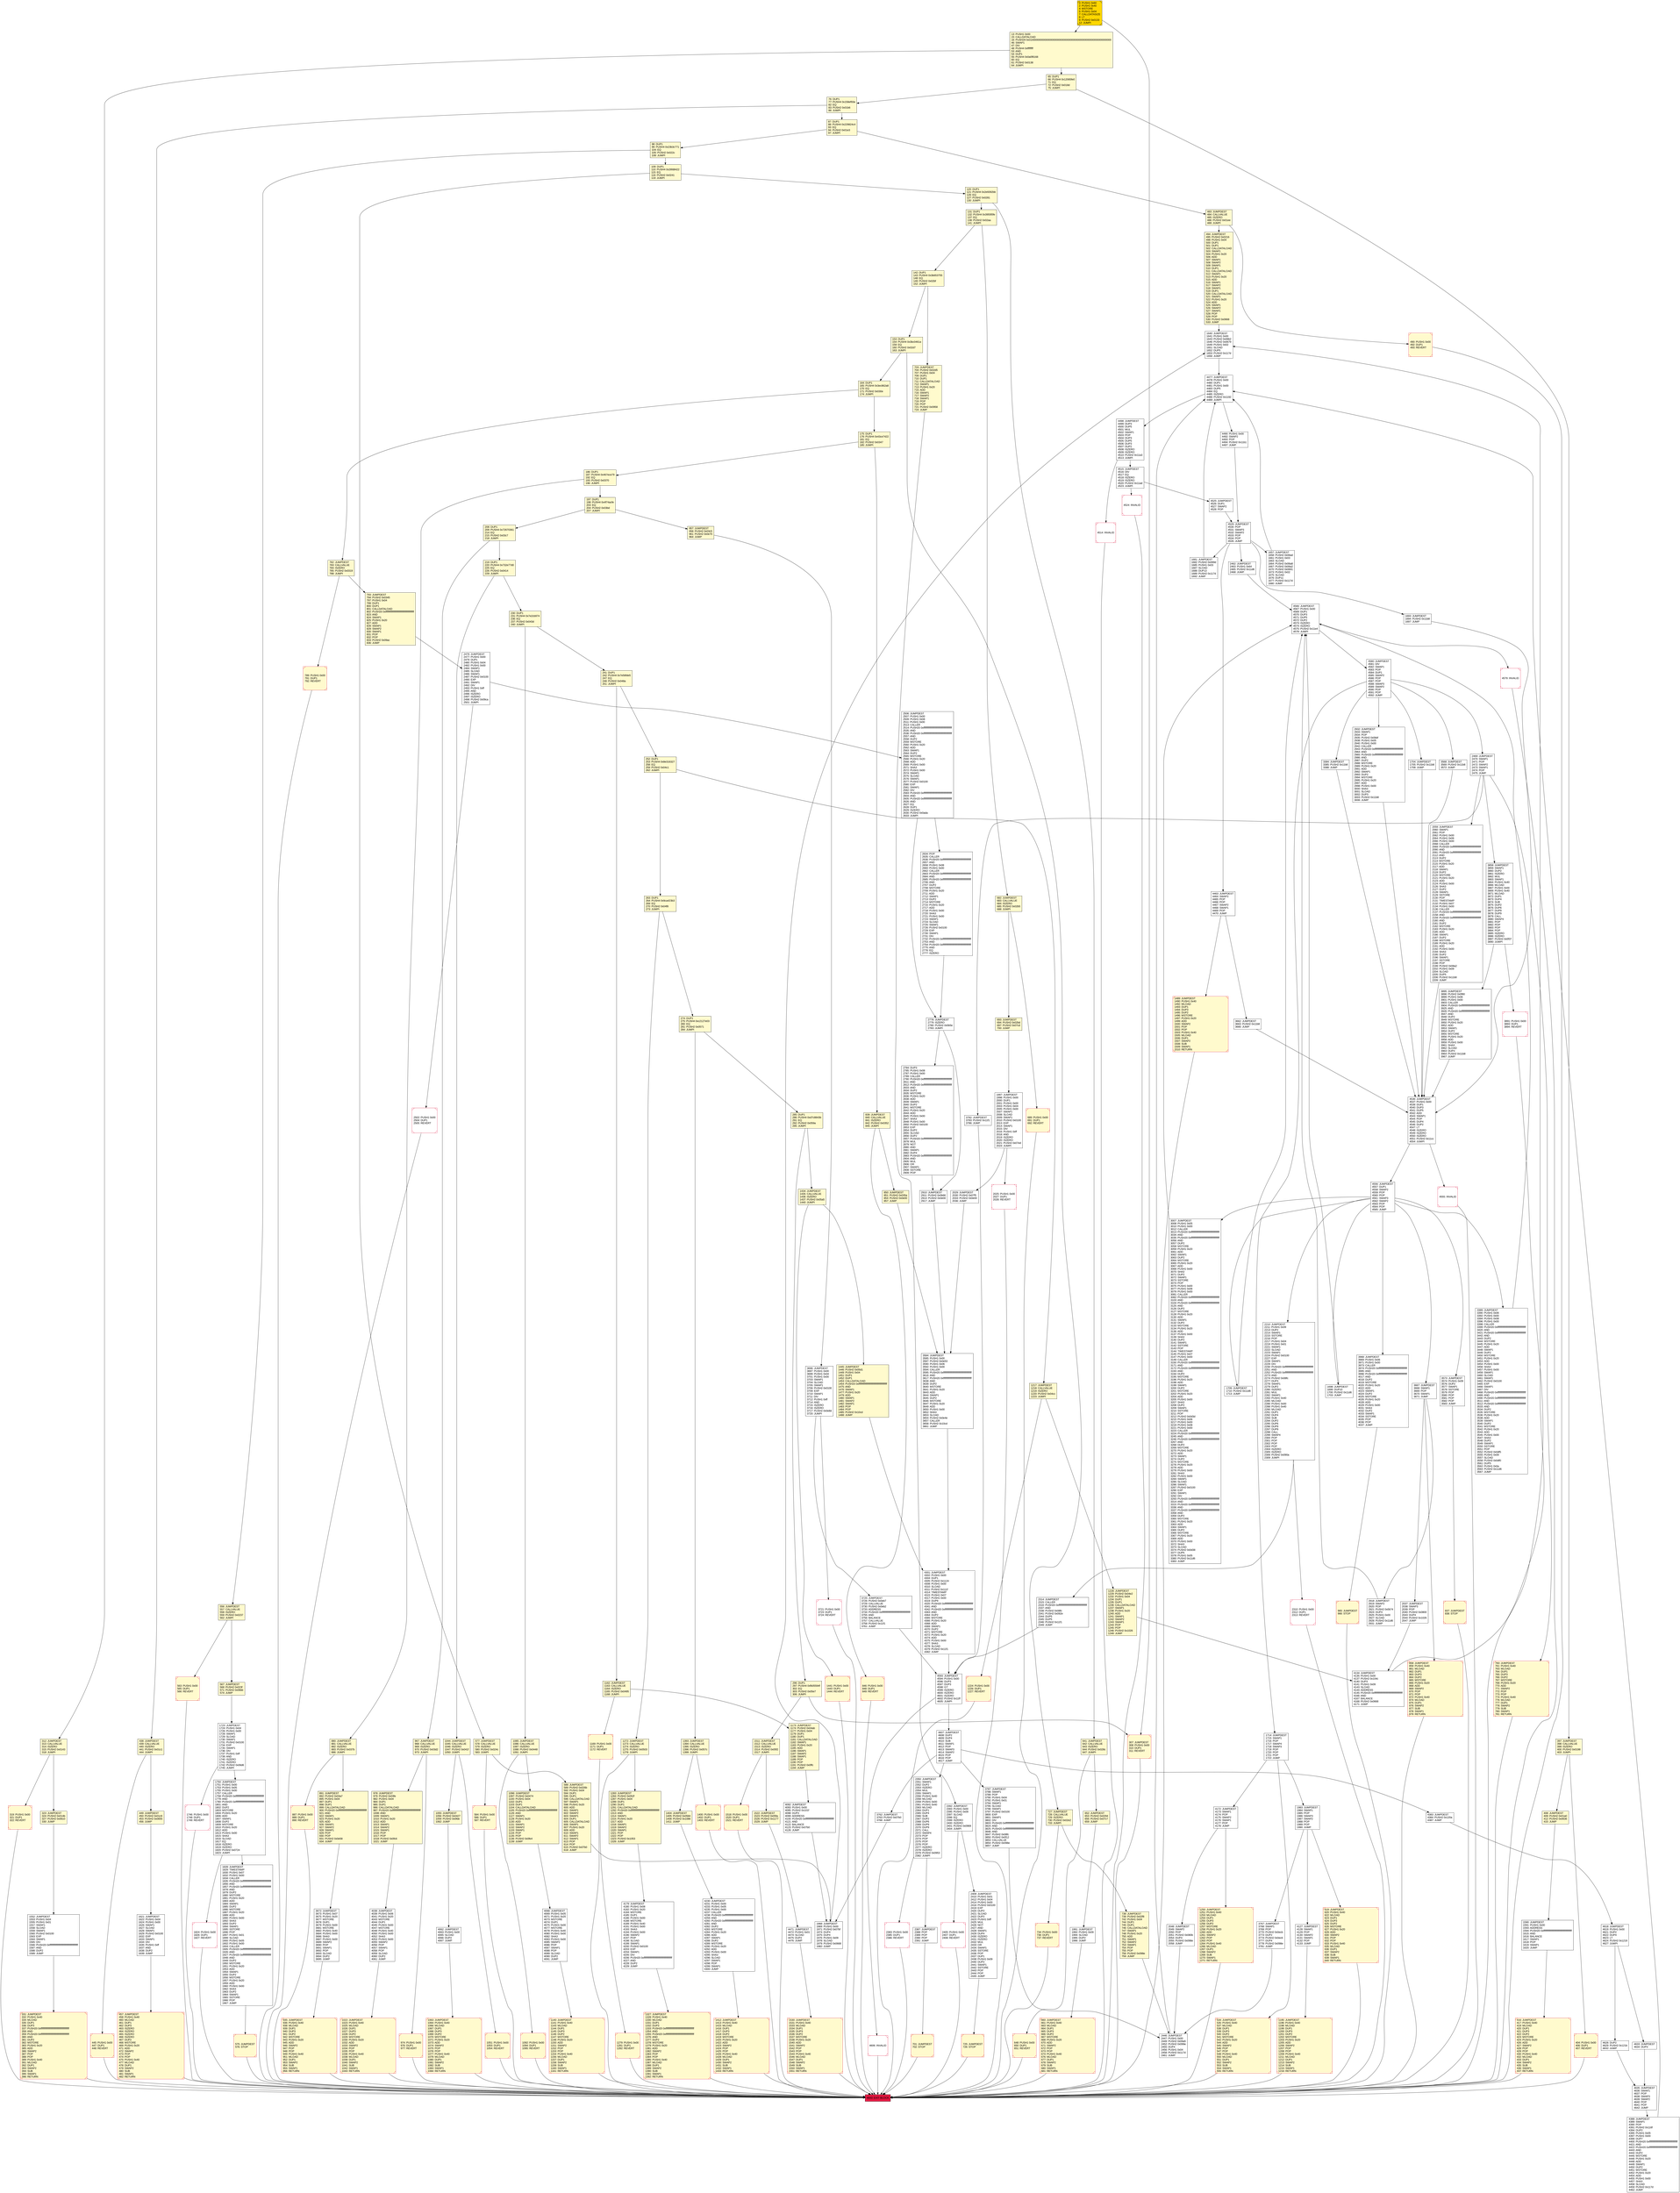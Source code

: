 digraph G {
bgcolor=transparent rankdir=UD;
node [shape=box style=filled color=black fillcolor=white fontname=arial fontcolor=black];
1441 [label="1441: PUSH1 0x00\l1443: DUP1\l1444: REVERT\l" fillcolor=lemonchiffon shape=Msquare color=crimson ];
3667 [label="3667: JUMPDEST\l3668: SWAP1\l3669: POP\l3670: SWAP1\l3671: JUMP\l" ];
1997 [label="1997: JUMPDEST\l1998: PUSH1 0x00\l2000: DUP1\l2001: PUSH1 0x00\l2003: PUSH1 0x04\l2005: PUSH1 0x00\l2007: SWAP1\l2008: SLOAD\l2009: SWAP1\l2010: PUSH2 0x0100\l2013: EXP\l2014: SWAP1\l2015: DIV\l2016: PUSH1 0xff\l2018: AND\l2019: ISZERO\l2020: ISZERO\l2021: PUSH2 0x07ed\l2024: JUMPI\l" ];
567 [label="567: JUMPDEST\l568: PUSH2 0x023f\l571: PUSH2 0x06bb\l574: JUMP\l" fillcolor=lemonchiffon ];
2476 [label="2476: JUMPDEST\l2477: PUSH1 0x00\l2479: DUP1\l2480: PUSH1 0x04\l2482: PUSH1 0x00\l2484: SWAP1\l2485: SLOAD\l2486: SWAP1\l2487: PUSH2 0x0100\l2490: EXP\l2491: SWAP1\l2492: DIV\l2493: PUSH1 0xff\l2495: AND\l2496: ISZERO\l2497: ISZERO\l2498: PUSH2 0x09ca\l2501: JUMPI\l" ];
4383 [label="4383: JUMPDEST\l4384: PUSH2 0x120a\l4387: JUMP\l" ];
2469 [label="2469: JUMPDEST\l2470: SWAP1\l2471: POP\l2472: SWAP2\l2473: SWAP1\l2474: POP\l2475: JUMP\l" ];
2029 [label="2029: JUMPDEST\l2030: PUSH2 0x07f5\l2033: PUSH2 0x0e00\l2036: JUMP\l" ];
416 [label="416: JUMPDEST\l417: PUSH1 0x40\l419: MLOAD\l420: DUP1\l421: DUP3\l422: DUP2\l423: MSTORE\l424: PUSH1 0x20\l426: ADD\l427: SWAP2\l428: POP\l429: POP\l430: PUSH1 0x40\l432: MLOAD\l433: DUP1\l434: SWAP2\l435: SUB\l436: SWAP1\l437: RETURN\l" fillcolor=lemonchiffon shape=Msquare color=crimson ];
935 [label="935: JUMPDEST\l936: PUSH1 0x40\l938: MLOAD\l939: DUP1\l940: DUP3\l941: DUP2\l942: MSTORE\l943: PUSH1 0x20\l945: ADD\l946: SWAP2\l947: POP\l948: POP\l949: PUSH1 0x40\l951: MLOAD\l952: DUP1\l953: SWAP2\l954: SUB\l955: SWAP1\l956: RETURN\l" fillcolor=lemonchiffon shape=Msquare color=crimson ];
438 [label="438: JUMPDEST\l439: CALLVALUE\l440: ISZERO\l441: PUSH2 0x01c1\l444: JUMPI\l" fillcolor=lemonchiffon ];
331 [label="331: JUMPDEST\l332: PUSH1 0x40\l334: MLOAD\l335: DUP1\l336: DUP3\l337: PUSH20 0xffffffffffffffffffffffffffffffffffffffff\l358: AND\l359: PUSH20 0xffffffffffffffffffffffffffffffffffffffff\l380: AND\l381: DUP2\l382: MSTORE\l383: PUSH1 0x20\l385: ADD\l386: SWAP2\l387: POP\l388: POP\l389: PUSH1 0x40\l391: MLOAD\l392: DUP1\l393: SWAP2\l394: SUB\l395: SWAP1\l396: RETURN\l" fillcolor=lemonchiffon shape=Msquare color=crimson ];
1968 [label="1968: JUMPDEST\l1969: PUSH1 0x00\l1971: PUSH2 0x07bf\l1974: DUP4\l1975: DUP4\l1976: PUSH1 0x09\l1978: SLOAD\l1979: PUSH2 0x0668\l1982: JUMP\l" ];
1055 [label="1055: JUMPDEST\l1056: PUSH2 0x0427\l1059: PUSH2 0x0fde\l1062: JUMP\l" fillcolor=lemonchiffon ];
4525 [label="4525: JUMPDEST\l4526: DUP1\l4527: SWAP2\l4528: POP\l" ];
445 [label="445: PUSH1 0x00\l447: DUP1\l448: REVERT\l" fillcolor=lemonchiffon shape=Msquare color=crimson ];
263 [label="263: DUP1\l264: PUSH4 0x9ca423b3\l269: EQ\l270: PUSH2 0x04f8\l273: JUMPI\l" fillcolor=lemonchiffon ];
682 [label="682: JUMPDEST\l683: CALLVALUE\l684: ISZERO\l685: PUSH2 0x02b5\l688: JUMPI\l" fillcolor=lemonchiffon ];
4643 [label="4643: EXIT BLOCK\l" fillcolor=crimson ];
2910 [label="2910: JUMPDEST\l2911: PUSH2 0x0b66\l2914: PUSH2 0x0e00\l2917: JUMP\l" ];
2918 [label="2918: JUMPDEST\l2919: SWAP2\l2920: POP\l2921: PUSH2 0x0b74\l2924: DUP3\l2925: PUSH1 0x00\l2927: SLOAD\l2928: PUSH2 0x11d6\l2931: JUMP\l" ];
2462 [label="2462: JUMPDEST\l2463: PUSH1 0x64\l2465: PUSH2 0x11d6\l2468: JUMP\l" ];
1272 [label="1272: JUMPDEST\l1273: CALLVALUE\l1274: ISZERO\l1275: PUSH2 0x0503\l1278: JUMPI\l" fillcolor=lemonchiffon ];
4477 [label="4477: JUMPDEST\l4478: PUSH1 0x00\l4480: DUP1\l4481: PUSH1 0x00\l4483: DUP5\l4484: EQ\l4485: ISZERO\l4486: PUSH2 0x1192\l4489: JUMPI\l" ];
404 [label="404: PUSH1 0x00\l406: DUP1\l407: REVERT\l" fillcolor=lemonchiffon shape=Msquare color=crimson ];
1412 [label="1412: JUMPDEST\l1413: PUSH1 0x40\l1415: MLOAD\l1416: DUP1\l1417: DUP3\l1418: DUP2\l1419: MSTORE\l1420: PUSH1 0x20\l1422: ADD\l1423: SWAP2\l1424: POP\l1425: POP\l1426: PUSH1 0x40\l1428: MLOAD\l1429: DUP1\l1430: SWAP2\l1431: SUB\l1432: SWAP1\l1433: RETURN\l" fillcolor=lemonchiffon shape=Msquare color=crimson ];
4498 [label="4498: JUMPDEST\l4499: DUP3\l4500: DUP5\l4501: MUL\l4502: SWAP1\l4503: POP\l4504: DUP3\l4505: DUP5\l4506: DUP3\l4507: DUP2\l4508: ISZERO\l4509: ISZERO\l4510: PUSH2 0x11a3\l4513: JUMPI\l" ];
957 [label="957: JUMPDEST\l958: PUSH2 0x03c5\l961: PUSH2 0x0e70\l964: JUMP\l" fillcolor=lemonchiffon ];
2784 [label="2784: DUP3\l2785: PUSH1 0x08\l2787: PUSH1 0x00\l2789: CALLER\l2790: PUSH20 0xffffffffffffffffffffffffffffffffffffffff\l2811: AND\l2812: PUSH20 0xffffffffffffffffffffffffffffffffffffffff\l2833: AND\l2834: DUP2\l2835: MSTORE\l2836: PUSH1 0x20\l2838: ADD\l2839: SWAP1\l2840: DUP2\l2841: MSTORE\l2842: PUSH1 0x20\l2844: ADD\l2845: PUSH1 0x00\l2847: SHA3\l2848: PUSH1 0x00\l2850: PUSH2 0x0100\l2853: EXP\l2854: DUP2\l2855: SLOAD\l2856: DUP2\l2857: PUSH20 0xffffffffffffffffffffffffffffffffffffffff\l2878: MUL\l2879: NOT\l2880: AND\l2881: SWAP1\l2882: DUP4\l2883: PUSH20 0xffffffffffffffffffffffffffffffffffffffff\l2904: AND\l2905: MUL\l2906: OR\l2907: SWAP1\l2908: SSTORE\l2909: POP\l" ];
1704 [label="1704: JUMPDEST\l1705: PUSH2 0x11b8\l1708: JUMP\l" ];
891 [label="891: JUMPDEST\l892: PUSH2 0x03a7\l895: PUSH1 0x04\l897: DUP1\l898: DUP1\l899: CALLDATALOAD\l900: PUSH20 0xffffffffffffffffffffffffffffffffffffffff\l921: AND\l922: SWAP1\l923: PUSH1 0x20\l925: ADD\l926: SWAP1\l927: SWAP2\l928: SWAP1\l929: POP\l930: POP\l931: PUSH2 0x0e58\l934: JUMP\l" fillcolor=lemonchiffon ];
0 [label="0: PUSH1 0x60\l2: PUSH1 0x40\l4: MSTORE\l5: PUSH1 0x04\l7: CALLDATASIZE\l8: LT\l9: PUSH2 0x0133\l12: JUMPI\l" fillcolor=lemonchiffon shape=Msquare fillcolor=gold ];
76 [label="76: DUP1\l77: PUSH4 0x158ef93e\l82: EQ\l83: PUSH2 0x01b6\l86: JUMPI\l" fillcolor=lemonchiffon ];
1991 [label="1991: JUMPDEST\l1992: PUSH1 0x09\l1994: SLOAD\l1995: DUP2\l1996: JUMP\l" ];
2025 [label="2025: PUSH1 0x00\l2027: DUP1\l2028: REVERT\l" shape=Msquare color=crimson ];
1530 [label="1530: JUMPDEST\l1531: PUSH1 0x40\l1533: MLOAD\l1534: DUP1\l1535: DUP3\l1536: DUP2\l1537: MSTORE\l1538: PUSH1 0x20\l1540: ADD\l1541: SWAP2\l1542: POP\l1543: POP\l1544: PUSH1 0x40\l1546: MLOAD\l1547: DUP1\l1548: SWAP2\l1549: SUB\l1550: SWAP1\l1551: RETURN\l" fillcolor=lemonchiffon shape=Msquare color=crimson ];
490 [label="490: PUSH1 0x00\l492: DUP1\l493: REVERT\l" fillcolor=lemonchiffon shape=Msquare color=crimson ];
1022 [label="1022: JUMPDEST\l1023: PUSH1 0x40\l1025: MLOAD\l1026: DUP1\l1027: DUP3\l1028: DUP2\l1029: MSTORE\l1030: PUSH1 0x20\l1032: ADD\l1033: SWAP2\l1034: POP\l1035: POP\l1036: PUSH1 0x40\l1038: MLOAD\l1039: DUP1\l1040: SWAP2\l1041: SUB\l1042: SWAP1\l1043: RETURN\l" fillcolor=lemonchiffon shape=Msquare color=crimson ];
556 [label="556: JUMPDEST\l557: CALLVALUE\l558: ISZERO\l559: PUSH2 0x0237\l562: JUMPI\l" fillcolor=lemonchiffon ];
839 [label="839: JUMPDEST\l840: CALLVALUE\l841: ISZERO\l842: PUSH2 0x0352\l845: JUMPI\l" fillcolor=lemonchiffon ];
1044 [label="1044: JUMPDEST\l1045: CALLVALUE\l1046: ISZERO\l1047: PUSH2 0x041f\l1050: JUMPI\l" fillcolor=lemonchiffon ];
1518 [label="1518: PUSH1 0x00\l1520: DUP1\l1521: REVERT\l" fillcolor=lemonchiffon shape=Msquare color=crimson ];
4301 [label="4301: JUMPDEST\l4302: PUSH1 0x00\l4304: DUP1\l4305: PUSH2 0x1124\l4308: PUSH1 0x00\l4310: SLOAD\l4311: PUSH2 0x111f\l4314: TIMESTAMP\l4315: PUSH1 0x07\l4317: PUSH1 0x00\l4319: DUP9\l4320: PUSH20 0xffffffffffffffffffffffffffffffffffffffff\l4341: AND\l4342: PUSH20 0xffffffffffffffffffffffffffffffffffffffff\l4363: AND\l4364: DUP2\l4365: MSTORE\l4366: PUSH1 0x20\l4368: ADD\l4369: SWAP1\l4370: DUP2\l4371: MSTORE\l4372: PUSH1 0x20\l4374: ADD\l4375: PUSH1 0x00\l4377: SHA3\l4378: SLOAD\l4379: PUSH2 0x11f1\l4382: JUMP\l" ];
965 [label="965: JUMPDEST\l966: STOP\l" fillcolor=lemonchiffon shape=Msquare color=crimson ];
3584 [label="3584: JUMPDEST\l3585: PUSH1 0x00\l3587: PUSH2 0x0e53\l3590: PUSH1 0x06\l3592: PUSH1 0x00\l3594: CALLER\l3595: PUSH20 0xffffffffffffffffffffffffffffffffffffffff\l3616: AND\l3617: PUSH20 0xffffffffffffffffffffffffffffffffffffffff\l3638: AND\l3639: DUP2\l3640: MSTORE\l3641: PUSH1 0x20\l3643: ADD\l3644: SWAP1\l3645: DUP2\l3646: MSTORE\l3647: PUSH1 0x20\l3649: ADD\l3650: PUSH1 0x00\l3652: SHA3\l3653: SLOAD\l3654: PUSH2 0x0e4e\l3657: CALLER\l3658: PUSH2 0x10cd\l3661: JUMP\l" ];
2210 [label="2210: JUMPDEST\l2211: PUSH1 0x09\l2213: DUP2\l2214: SWAP1\l2215: SSTORE\l2216: POP\l2217: PUSH1 0x04\l2219: PUSH1 0x01\l2221: SWAP1\l2222: SLOAD\l2223: SWAP1\l2224: PUSH2 0x0100\l2227: EXP\l2228: SWAP1\l2229: DIV\l2230: PUSH20 0xffffffffffffffffffffffffffffffffffffffff\l2251: AND\l2252: PUSH20 0xffffffffffffffffffffffffffffffffffffffff\l2273: AND\l2274: PUSH2 0x08fc\l2277: DUP3\l2278: SWAP1\l2279: DUP2\l2280: ISZERO\l2281: MUL\l2282: SWAP1\l2283: PUSH1 0x40\l2285: MLOAD\l2286: PUSH1 0x00\l2288: PUSH1 0x40\l2290: MLOAD\l2291: DUP1\l2292: DUP4\l2293: SUB\l2294: DUP2\l2295: DUP6\l2296: DUP9\l2297: DUP9\l2298: CALL\l2299: SWAP4\l2300: POP\l2301: POP\l2302: POP\l2303: POP\l2304: ISZERO\l2305: ISZERO\l2306: PUSH2 0x090a\l2309: JUMPI\l" ];
2392 [label="2392: JUMPDEST\l2393: PUSH1 0x00\l2395: PUSH1 0x09\l2397: SLOAD\l2398: EQ\l2399: ISZERO\l2400: ISZERO\l2401: PUSH2 0x0969\l2404: JUMPI\l" ];
13 [label="13: PUSH1 0x00\l15: CALLDATALOAD\l16: PUSH29 0x0100000000000000000000000000000000000000000000000000000000\l46: SWAP1\l47: DIV\l48: PUSH4 0xffffffff\l53: AND\l54: DUP1\l55: PUSH4 0x0a0f8168\l60: EQ\l61: PUSH2 0x0138\l64: JUMPI\l" fillcolor=lemonchiffon ];
967 [label="967: JUMPDEST\l968: CALLVALUE\l969: ISZERO\l970: PUSH2 0x03d2\l973: JUMPI\l" fillcolor=lemonchiffon ];
3725 [label="3725: JUMPDEST\l3726: PUSH2 0x0eb7\l3729: CALLVALUE\l3730: PUSH2 0x0eb2\l3733: ADDRESS\l3734: PUSH20 0xffffffffffffffffffffffffffffffffffffffff\l3755: AND\l3756: BALANCE\l3757: CALLVALUE\l3758: PUSH2 0x11f1\l3761: JUMP\l" ];
2506 [label="2506: JUMPDEST\l2507: PUSH1 0x00\l2509: PUSH1 0x08\l2511: PUSH1 0x00\l2513: CALLER\l2514: PUSH20 0xffffffffffffffffffffffffffffffffffffffff\l2535: AND\l2536: PUSH20 0xffffffffffffffffffffffffffffffffffffffff\l2557: AND\l2558: DUP2\l2559: MSTORE\l2560: PUSH1 0x20\l2562: ADD\l2563: SWAP1\l2564: DUP2\l2565: MSTORE\l2566: PUSH1 0x20\l2568: ADD\l2569: PUSH1 0x00\l2571: SHA3\l2572: PUSH1 0x00\l2574: SWAP1\l2575: SLOAD\l2576: SWAP1\l2577: PUSH2 0x0100\l2580: EXP\l2581: SWAP1\l2582: DIV\l2583: PUSH20 0xffffffffffffffffffffffffffffffffffffffff\l2604: AND\l2605: PUSH20 0xffffffffffffffffffffffffffffffffffffffff\l2626: AND\l2627: EQ\l2628: DUP1\l2629: ISZERO\l2630: PUSH2 0x0ada\l2633: JUMPI\l" ];
1489 [label="1489: JUMPDEST\l1490: PUSH1 0x40\l1492: MLOAD\l1493: DUP1\l1494: DUP3\l1495: DUP2\l1496: MSTORE\l1497: PUSH1 0x20\l1499: ADD\l1500: SWAP2\l1501: POP\l1502: POP\l1503: PUSH1 0x40\l1505: MLOAD\l1506: DUP1\l1507: SWAP2\l1508: SUB\l1509: SWAP1\l1510: RETURN\l" fillcolor=lemonchiffon shape=Msquare color=crimson ];
285 [label="285: DUP1\l286: PUSH4 0xd7c8843b\l291: EQ\l292: PUSH2 0x059a\l295: JUMPI\l" fillcolor=lemonchiffon ];
2502 [label="2502: PUSH1 0x00\l2504: DUP1\l2505: REVERT\l" shape=Msquare color=crimson ];
3389 [label="3389: JUMPDEST\l3390: PUSH1 0x06\l3392: PUSH1 0x00\l3394: PUSH1 0x08\l3396: PUSH1 0x00\l3398: CALLER\l3399: PUSH20 0xffffffffffffffffffffffffffffffffffffffff\l3420: AND\l3421: PUSH20 0xffffffffffffffffffffffffffffffffffffffff\l3442: AND\l3443: DUP2\l3444: MSTORE\l3445: PUSH1 0x20\l3447: ADD\l3448: SWAP1\l3449: DUP2\l3450: MSTORE\l3451: PUSH1 0x20\l3453: ADD\l3454: PUSH1 0x00\l3456: SHA3\l3457: PUSH1 0x00\l3459: SWAP1\l3460: SLOAD\l3461: SWAP1\l3462: PUSH2 0x0100\l3465: EXP\l3466: SWAP1\l3467: DIV\l3468: PUSH20 0xffffffffffffffffffffffffffffffffffffffff\l3489: AND\l3490: PUSH20 0xffffffffffffffffffffffffffffffffffffffff\l3511: AND\l3512: PUSH20 0xffffffffffffffffffffffffffffffffffffffff\l3533: AND\l3534: DUP2\l3535: MSTORE\l3536: PUSH1 0x20\l3538: ADD\l3539: SWAP1\l3540: DUP2\l3541: MSTORE\l3542: PUSH1 0x20\l3544: ADD\l3545: PUSH1 0x00\l3547: SHA3\l3548: DUP2\l3549: SWAP1\l3550: SSTORE\l3551: POP\l3552: PUSH2 0x0df5\l3555: PUSH1 0x09\l3557: SLOAD\l3558: PUSH2 0x0df0\l3561: DUP5\l3562: PUSH1 0x0a\l3564: PUSH2 0x11d6\l3567: JUMP\l" ];
274 [label="274: DUP1\l275: PUSH4 0xc2127e03\l280: EQ\l281: PUSH2 0x0571\l284: JUMPI\l" fillcolor=lemonchiffon ];
974 [label="974: PUSH1 0x00\l976: DUP1\l977: REVERT\l" fillcolor=lemonchiffon shape=Msquare color=crimson ];
4062 [label="4062: JUMPDEST\l4063: PUSH1 0x00\l4065: SLOAD\l4066: DUP2\l4067: JUMP\l" ];
3007 [label="3007: JUMPDEST\l3008: PUSH1 0x05\l3010: PUSH1 0x00\l3012: CALLER\l3013: PUSH20 0xffffffffffffffffffffffffffffffffffffffff\l3034: AND\l3035: PUSH20 0xffffffffffffffffffffffffffffffffffffffff\l3056: AND\l3057: DUP2\l3058: MSTORE\l3059: PUSH1 0x20\l3061: ADD\l3062: SWAP1\l3063: DUP2\l3064: MSTORE\l3065: PUSH1 0x20\l3067: ADD\l3068: PUSH1 0x00\l3070: SHA3\l3071: DUP2\l3072: SWAP1\l3073: SSTORE\l3074: POP\l3075: PUSH1 0x00\l3077: PUSH1 0x06\l3079: PUSH1 0x00\l3081: CALLER\l3082: PUSH20 0xffffffffffffffffffffffffffffffffffffffff\l3103: AND\l3104: PUSH20 0xffffffffffffffffffffffffffffffffffffffff\l3125: AND\l3126: DUP2\l3127: MSTORE\l3128: PUSH1 0x20\l3130: ADD\l3131: SWAP1\l3132: DUP2\l3133: MSTORE\l3134: PUSH1 0x20\l3136: ADD\l3137: PUSH1 0x00\l3139: SHA3\l3140: DUP2\l3141: SWAP1\l3142: SSTORE\l3143: POP\l3144: TIMESTAMP\l3145: PUSH1 0x07\l3147: PUSH1 0x00\l3149: CALLER\l3150: PUSH20 0xffffffffffffffffffffffffffffffffffffffff\l3171: AND\l3172: PUSH20 0xffffffffffffffffffffffffffffffffffffffff\l3193: AND\l3194: DUP2\l3195: MSTORE\l3196: PUSH1 0x20\l3198: ADD\l3199: SWAP1\l3200: DUP2\l3201: MSTORE\l3202: PUSH1 0x20\l3204: ADD\l3205: PUSH1 0x00\l3207: SHA3\l3208: DUP2\l3209: SWAP1\l3210: SSTORE\l3211: POP\l3212: PUSH2 0x0d3d\l3215: PUSH1 0x06\l3217: PUSH1 0x00\l3219: PUSH1 0x08\l3221: PUSH1 0x00\l3223: CALLER\l3224: PUSH20 0xffffffffffffffffffffffffffffffffffffffff\l3245: AND\l3246: PUSH20 0xffffffffffffffffffffffffffffffffffffffff\l3267: AND\l3268: DUP2\l3269: MSTORE\l3270: PUSH1 0x20\l3272: ADD\l3273: SWAP1\l3274: DUP2\l3275: MSTORE\l3276: PUSH1 0x20\l3278: ADD\l3279: PUSH1 0x00\l3281: SHA3\l3282: PUSH1 0x00\l3284: SWAP1\l3285: SLOAD\l3286: SWAP1\l3287: PUSH2 0x0100\l3290: EXP\l3291: SWAP1\l3292: DIV\l3293: PUSH20 0xffffffffffffffffffffffffffffffffffffffff\l3314: AND\l3315: PUSH20 0xffffffffffffffffffffffffffffffffffffffff\l3336: AND\l3337: PUSH20 0xffffffffffffffffffffffffffffffffffffffff\l3358: AND\l3359: DUP2\l3360: MSTORE\l3361: PUSH1 0x20\l3363: ADD\l3364: SWAP1\l3365: DUP2\l3366: MSTORE\l3367: PUSH1 0x20\l3369: ADD\l3370: PUSH1 0x00\l3372: SHA3\l3373: SLOAD\l3374: PUSH2 0x0d38\l3377: DUP5\l3378: PUSH1 0x05\l3380: PUSH2 0x11d6\l3383: JUMP\l" ];
3895 [label="3895: JUMPDEST\l3896: PUSH2 0x0f80\l3899: PUSH1 0x06\l3901: PUSH1 0x00\l3903: CALLER\l3904: PUSH20 0xffffffffffffffffffffffffffffffffffffffff\l3925: AND\l3926: PUSH20 0xffffffffffffffffffffffffffffffffffffffff\l3947: AND\l3948: DUP2\l3949: MSTORE\l3950: PUSH1 0x20\l3952: ADD\l3953: SWAP1\l3954: DUP2\l3955: MSTORE\l3956: PUSH1 0x20\l3958: ADD\l3959: PUSH1 0x00\l3961: SHA3\l3962: SLOAD\l3963: DUP3\l3964: PUSH2 0x11b8\l3967: JUMP\l" ];
197 [label="197: DUP1\l198: PUSH4 0x4f74acfe\l203: EQ\l204: PUSH2 0x03bd\l207: JUMPI\l" fillcolor=lemonchiffon ];
241 [label="241: DUP1\l242: PUSH4 0x7e56fde5\l247: EQ\l248: PUSH2 0x048a\l251: JUMPI\l" fillcolor=lemonchiffon ];
1693 [label="1693: JUMPDEST\l1694: PUSH2 0x11b8\l1697: JUMP\l" ];
1217 [label="1217: JUMPDEST\l1218: CALLVALUE\l1219: ISZERO\l1220: PUSH2 0x04cc\l1223: JUMPI\l" fillcolor=lemonchiffon ];
1327 [label="1327: JUMPDEST\l1328: PUSH1 0x40\l1330: MLOAD\l1331: DUP1\l1332: DUP3\l1333: PUSH20 0xffffffffffffffffffffffffffffffffffffffff\l1354: AND\l1355: PUSH20 0xffffffffffffffffffffffffffffffffffffffff\l1376: AND\l1377: DUP2\l1378: MSTORE\l1379: PUSH1 0x20\l1381: ADD\l1382: SWAP2\l1383: POP\l1384: POP\l1385: PUSH1 0x40\l1387: MLOAD\l1388: DUP1\l1389: SWAP2\l1390: SUB\l1391: SWAP1\l1392: RETURN\l" fillcolor=lemonchiffon shape=Msquare color=crimson ];
1824 [label="1824: PUSH1 0x00\l1826: DUP1\l1827: REVERT\l" shape=Msquare color=crimson ];
4633 [label="4633: JUMPDEST\l4634: DUP3\l" ];
4490 [label="4490: PUSH1 0x00\l4492: SWAP2\l4493: POP\l4494: PUSH2 0x11b1\l4497: JUMP\l" ];
1621 [label="1621: JUMPDEST\l1622: PUSH1 0x04\l1624: PUSH1 0x00\l1626: SWAP1\l1627: SLOAD\l1628: SWAP1\l1629: PUSH2 0x0100\l1632: EXP\l1633: SWAP1\l1634: DIV\l1635: PUSH1 0xff\l1637: AND\l1638: DUP2\l1639: JUMP\l" ];
1393 [label="1393: JUMPDEST\l1394: CALLVALUE\l1395: ISZERO\l1396: PUSH2 0x057c\l1399: JUMPI\l" fillcolor=lemonchiffon ];
3891 [label="3891: PUSH1 0x00\l3893: DUP1\l3894: REVERT\l" shape=Msquare color=crimson ];
3672 [label="3672: JUMPDEST\l3673: PUSH1 0x07\l3675: PUSH1 0x20\l3677: MSTORE\l3678: DUP1\l3679: PUSH1 0x00\l3681: MSTORE\l3682: PUSH1 0x40\l3684: PUSH1 0x00\l3686: SHA3\l3687: PUSH1 0x00\l3689: SWAP2\l3690: POP\l3691: SWAP1\l3692: POP\l3693: SLOAD\l3694: DUP2\l3695: JUMP\l" ];
1283 [label="1283: JUMPDEST\l1284: PUSH2 0x052f\l1287: PUSH1 0x04\l1289: DUP1\l1290: DUP1\l1291: CALLDATALOAD\l1292: PUSH20 0xffffffffffffffffffffffffffffffffffffffff\l1313: AND\l1314: SWAP1\l1315: PUSH1 0x20\l1317: ADD\l1318: SWAP1\l1319: SWAP2\l1320: SWAP1\l1321: POP\l1322: POP\l1323: PUSH2 0x1053\l1326: JUMP\l" fillcolor=lemonchiffon ];
4529 [label="4529: JUMPDEST\l4530: POP\l4531: SWAP3\l4532: SWAP2\l4533: POP\l4534: POP\l4535: JUMP\l" ];
793 [label="793: JUMPDEST\l794: PUSH2 0x0345\l797: PUSH1 0x04\l799: DUP1\l800: DUP1\l801: CALLDATALOAD\l802: PUSH20 0xffffffffffffffffffffffffffffffffffffffff\l823: AND\l824: SWAP1\l825: PUSH1 0x20\l827: ADD\l828: SWAP1\l829: SWAP2\l830: SWAP1\l831: POP\l832: POP\l833: PUSH2 0x09ac\l836: JUMP\l" fillcolor=lemonchiffon ];
1228 [label="1228: JUMPDEST\l1229: PUSH2 0x04e2\l1232: PUSH1 0x04\l1234: DUP1\l1235: DUP1\l1236: CALLDATALOAD\l1237: SWAP1\l1238: PUSH1 0x20\l1240: ADD\l1241: SWAP1\l1242: SWAP2\l1243: SWAP1\l1244: POP\l1245: POP\l1246: PUSH2 0x1026\l1249: JUMP\l" fillcolor=lemonchiffon ];
142 [label="142: DUP1\l143: PUSH4 0x3b653755\l148: EQ\l149: PUSH2 0x02bf\l152: JUMPI\l" fillcolor=lemonchiffon ];
319 [label="319: PUSH1 0x00\l321: DUP1\l322: REVERT\l" fillcolor=lemonchiffon shape=Msquare color=crimson ];
4556 [label="4556: JUMPDEST\l4557: DUP1\l4558: SWAP2\l4559: POP\l4560: POP\l4561: SWAP3\l4562: SWAP2\l4563: POP\l4564: POP\l4565: JUMP\l" ];
1404 [label="1404: JUMPDEST\l1405: PUSH2 0x0584\l1408: PUSH2 0x1086\l1411: JUMP\l" fillcolor=lemonchiffon ];
3662 [label="3662: JUMPDEST\l3663: PUSH2 0x11b8\l3666: JUMP\l" ];
2310 [label="2310: PUSH1 0x00\l2312: DUP1\l2313: REVERT\l" shape=Msquare color=crimson ];
120 [label="120: DUP1\l121: PUSH4 0x2e9392bb\l126: EQ\l127: PUSH2 0x0281\l130: JUMPI\l" fillcolor=lemonchiffon ];
978 [label="978: JUMPDEST\l979: PUSH2 0x03fe\l982: PUSH1 0x04\l984: DUP1\l985: DUP1\l986: CALLDATALOAD\l987: PUSH20 0xffffffffffffffffffffffffffffffffffffffff\l1008: AND\l1009: SWAP1\l1010: PUSH1 0x20\l1012: ADD\l1013: SWAP1\l1014: SWAP2\l1015: SWAP1\l1016: POP\l1017: POP\l1018: PUSH2 0x0fc6\l1021: JUMP\l" fillcolor=lemonchiffon ];
3968 [label="3968: JUMPDEST\l3969: PUSH1 0x06\l3971: PUSH1 0x00\l3973: CALLER\l3974: PUSH20 0xffffffffffffffffffffffffffffffffffffffff\l3995: AND\l3996: PUSH20 0xffffffffffffffffffffffffffffffffffffffff\l4017: AND\l4018: DUP2\l4019: MSTORE\l4020: PUSH1 0x20\l4022: ADD\l4023: SWAP1\l4024: DUP2\l4025: MSTORE\l4026: PUSH1 0x20\l4028: ADD\l4029: PUSH1 0x00\l4031: SHA3\l4032: DUP2\l4033: SWAP1\l4034: SSTORE\l4035: POP\l4036: POP\l4037: JUMP\l" ];
4179 [label="4179: JUMPDEST\l4180: PUSH1 0x08\l4182: PUSH1 0x20\l4184: MSTORE\l4185: DUP1\l4186: PUSH1 0x00\l4188: MSTORE\l4189: PUSH1 0x40\l4191: PUSH1 0x00\l4193: SHA3\l4194: PUSH1 0x00\l4196: SWAP2\l4197: POP\l4198: SLOAD\l4199: SWAP1\l4200: PUSH2 0x0100\l4203: EXP\l4204: SWAP1\l4205: DIV\l4206: PUSH20 0xffffffffffffffffffffffffffffffffffffffff\l4227: AND\l4228: DUP2\l4229: JUMP\l" ];
87 [label="87: DUP1\l88: PUSH4 0x229824c4\l93: EQ\l94: PUSH2 0x01e3\l97: JUMPI\l" fillcolor=lemonchiffon ];
3858 [label="3858: JUMPDEST\l3859: SWAP1\l3860: DUP2\l3861: ISZERO\l3862: MUL\l3863: SWAP1\l3864: PUSH1 0x40\l3866: MLOAD\l3867: PUSH1 0x00\l3869: PUSH1 0x40\l3871: MLOAD\l3872: DUP1\l3873: DUP4\l3874: SUB\l3875: DUP2\l3876: DUP6\l3877: DUP9\l3878: DUP9\l3879: CALL\l3880: SWAP4\l3881: POP\l3882: POP\l3883: POP\l3884: POP\l3885: ISZERO\l3886: ISZERO\l3887: PUSH2 0x0f37\l3890: JUMPI\l" ];
4536 [label="4536: JUMPDEST\l4537: PUSH1 0x00\l4539: DUP1\l4540: DUP3\l4541: DUP5\l4542: ADD\l4543: SWAP1\l4544: POP\l4545: DUP4\l4546: DUP2\l4547: LT\l4548: ISZERO\l4549: ISZERO\l4550: ISZERO\l4551: PUSH2 0x11cc\l4554: JUMPI\l" ];
323 [label="323: JUMPDEST\l324: PUSH2 0x014b\l327: PUSH2 0x0610\l330: JUMP\l" fillcolor=lemonchiffon ];
483 [label="483: JUMPDEST\l484: CALLVALUE\l485: ISZERO\l486: PUSH2 0x01ee\l489: JUMPI\l" fillcolor=lemonchiffon ];
789 [label="789: PUSH1 0x00\l791: DUP1\l792: REVERT\l" fillcolor=lemonchiffon shape=Msquare color=crimson ];
4635 [label="4635: JUMPDEST\l4636: SWAP1\l4637: POP\l4638: SWAP3\l4639: SWAP2\l4640: POP\l4641: POP\l4642: JUMP\l" ];
312 [label="312: JUMPDEST\l313: CALLVALUE\l314: ISZERO\l315: PUSH2 0x0143\l318: JUMPI\l" fillcolor=lemonchiffon ];
2405 [label="2405: PUSH1 0x00\l2407: DUP1\l2408: REVERT\l" shape=Msquare color=crimson ];
4618 [label="4618: JUMPDEST\l4619: PUSH1 0x00\l4621: DUP2\l4622: DUP4\l4623: LT\l4624: PUSH2 0x1219\l4627: JUMPI\l" ];
837 [label="837: JUMPDEST\l838: STOP\l" fillcolor=lemonchiffon shape=Msquare color=crimson ];
4388 [label="4388: JUMPDEST\l4389: SWAP1\l4390: POP\l4391: PUSH2 0x116f\l4394: DUP2\l4395: PUSH1 0x05\l4397: PUSH1 0x00\l4399: DUP7\l4400: PUSH20 0xffffffffffffffffffffffffffffffffffffffff\l4421: AND\l4422: PUSH20 0xffffffffffffffffffffffffffffffffffffffff\l4443: AND\l4444: DUP2\l4445: MSTORE\l4446: PUSH1 0x20\l4448: ADD\l4449: SWAP1\l4450: DUP2\l4451: MSTORE\l4452: PUSH1 0x20\l4454: ADD\l4455: PUSH1 0x00\l4457: SHA3\l4458: SLOAD\l4459: PUSH2 0x117d\l4462: JUMP\l" ];
887 [label="887: PUSH1 0x00\l889: DUP1\l890: REVERT\l" fillcolor=lemonchiffon shape=Msquare color=crimson ];
1400 [label="1400: PUSH1 0x00\l1402: DUP1\l1403: REVERT\l" fillcolor=lemonchiffon shape=Msquare color=crimson ];
1828 [label="1828: JUMPDEST\l1829: TIMESTAMP\l1830: PUSH1 0x07\l1832: PUSH1 0x00\l1834: CALLER\l1835: PUSH20 0xffffffffffffffffffffffffffffffffffffffff\l1856: AND\l1857: PUSH20 0xffffffffffffffffffffffffffffffffffffffff\l1878: AND\l1879: DUP2\l1880: MSTORE\l1881: PUSH1 0x20\l1883: ADD\l1884: SWAP1\l1885: DUP2\l1886: MSTORE\l1887: PUSH1 0x20\l1889: ADD\l1890: PUSH1 0x00\l1892: SHA3\l1893: DUP2\l1894: SWAP1\l1895: SSTORE\l1896: POP\l1897: PUSH1 0x01\l1899: SLOAD\l1900: PUSH1 0x05\l1902: PUSH1 0x00\l1904: CALLER\l1905: PUSH20 0xffffffffffffffffffffffffffffffffffffffff\l1926: AND\l1927: PUSH20 0xffffffffffffffffffffffffffffffffffffffff\l1948: AND\l1949: DUP2\l1950: MSTORE\l1951: PUSH1 0x20\l1953: ADD\l1954: SWAP1\l1955: DUP2\l1956: MSTORE\l1957: PUSH1 0x20\l1959: ADD\l1960: PUSH1 0x00\l1962: SHA3\l1963: DUP2\l1964: SWAP1\l1965: SSTORE\l1966: POP\l1967: JUMP\l" ];
858 [label="858: JUMPDEST\l859: PUSH1 0x40\l861: MLOAD\l862: DUP1\l863: DUP3\l864: DUP2\l865: MSTORE\l866: PUSH1 0x20\l868: ADD\l869: SWAP2\l870: POP\l871: POP\l872: PUSH1 0x40\l874: MLOAD\l875: DUP1\l876: SWAP2\l877: SUB\l878: SWAP1\l879: RETURN\l" fillcolor=lemonchiffon shape=Msquare color=crimson ];
1640 [label="1640: JUMPDEST\l1641: PUSH1 0x00\l1643: PUSH2 0x06b2\l1646: PUSH2 0x0679\l1649: PUSH1 0x02\l1651: SLOAD\l1652: DUP5\l1653: PUSH2 0x117d\l1656: JUMP\l" ];
2383 [label="2383: PUSH1 0x00\l2385: DUP1\l2386: REVERT\l" shape=Msquare color=crimson ];
846 [label="846: PUSH1 0x00\l848: DUP1\l849: REVERT\l" fillcolor=lemonchiffon shape=Msquare color=crimson ];
3787 [label="3787: JUMPDEST\l3788: SWAP1\l3789: POP\l3790: PUSH1 0x04\l3792: PUSH1 0x01\l3794: SWAP1\l3795: SLOAD\l3796: SWAP1\l3797: PUSH2 0x0100\l3800: EXP\l3801: SWAP1\l3802: DIV\l3803: PUSH20 0xffffffffffffffffffffffffffffffffffffffff\l3824: AND\l3825: PUSH20 0xffffffffffffffffffffffffffffffffffffffff\l3846: AND\l3847: PUSH2 0x08fc\l3850: PUSH2 0x0f12\l3853: CALLVALUE\l3854: PUSH2 0x098e\l3857: JUMP\l" ];
1522 [label="1522: JUMPDEST\l1523: PUSH2 0x05fa\l1526: PUSH2 0x1177\l1529: JUMP\l" fillcolor=lemonchiffon ];
457 [label="457: JUMPDEST\l458: PUSH1 0x40\l460: MLOAD\l461: DUP1\l462: DUP3\l463: ISZERO\l464: ISZERO\l465: ISZERO\l466: ISZERO\l467: DUP2\l468: MSTORE\l469: PUSH1 0x20\l471: ADD\l472: SWAP2\l473: POP\l474: POP\l475: PUSH1 0x40\l477: MLOAD\l478: DUP1\l479: SWAP2\l480: SUB\l481: SWAP1\l482: RETURN\l" fillcolor=lemonchiffon shape=Msquare color=crimson ];
1445 [label="1445: JUMPDEST\l1446: PUSH2 0x05d1\l1449: PUSH1 0x04\l1451: DUP1\l1452: DUP1\l1453: CALLDATALOAD\l1454: PUSH20 0xffffffffffffffffffffffffffffffffffffffff\l1475: AND\l1476: SWAP1\l1477: PUSH1 0x20\l1479: ADD\l1480: SWAP1\l1481: SWAP2\l1482: SWAP1\l1483: POP\l1484: POP\l1485: PUSH2 0x10cd\l1488: JUMP\l" fillcolor=lemonchiffon ];
4230 [label="4230: JUMPDEST\l4231: PUSH1 0x00\l4233: PUSH1 0x05\l4235: PUSH1 0x00\l4237: CALLER\l4238: PUSH20 0xffffffffffffffffffffffffffffffffffffffff\l4259: AND\l4260: PUSH20 0xffffffffffffffffffffffffffffffffffffffff\l4281: AND\l4282: DUP2\l4283: MSTORE\l4284: PUSH1 0x20\l4286: ADD\l4287: SWAP1\l4288: DUP2\l4289: MSTORE\l4290: PUSH1 0x20\l4292: ADD\l4293: PUSH1 0x00\l4295: SHA3\l4296: SLOAD\l4297: SWAP1\l4298: POP\l4299: SWAP1\l4300: JUMP\l" ];
494 [label="494: JUMPDEST\l495: PUSH2 0x0216\l498: PUSH1 0x04\l500: DUP1\l501: DUP1\l502: CALLDATALOAD\l503: SWAP1\l504: PUSH1 0x20\l506: ADD\l507: SWAP1\l508: SWAP2\l509: SWAP1\l510: DUP1\l511: CALLDATALOAD\l512: SWAP1\l513: PUSH1 0x20\l515: ADD\l516: SWAP1\l517: SWAP2\l518: SWAP1\l519: DUP1\l520: CALLDATALOAD\l521: SWAP1\l522: PUSH1 0x20\l524: ADD\l525: SWAP1\l526: SWAP2\l527: SWAP1\l528: POP\l529: POP\l530: PUSH2 0x0668\l533: JUMP\l" fillcolor=lemonchiffon ];
4038 [label="4038: JUMPDEST\l4039: PUSH1 0x06\l4041: PUSH1 0x20\l4043: MSTORE\l4044: DUP1\l4045: PUSH1 0x00\l4047: MSTORE\l4048: PUSH1 0x40\l4050: PUSH1 0x00\l4052: SHA3\l4053: PUSH1 0x00\l4055: SWAP2\l4056: POP\l4057: SWAP1\l4058: POP\l4059: SLOAD\l4060: DUP2\l4061: JUMP\l" ];
1709 [label="1709: JUMPDEST\l1710: PUSH2 0x11d6\l1713: JUMP\l" ];
3573 [label="3573: JUMPDEST\l3574: PUSH1 0x09\l3576: DUP2\l3577: SWAP1\l3578: SSTORE\l3579: POP\l3580: POP\l3581: POP\l3582: POP\l3583: JUMP\l" ];
1434 [label="1434: JUMPDEST\l1435: CALLVALUE\l1436: ISZERO\l1437: PUSH2 0x05a5\l1440: JUMPI\l" fillcolor=lemonchiffon ];
164 [label="164: DUP1\l165: PUSH4 0x3ec862a8\l170: EQ\l171: PUSH2 0x030e\l174: JUMPI\l" fillcolor=lemonchiffon ];
1096 [label="1096: JUMPDEST\l1097: PUSH2 0x0474\l1100: PUSH1 0x04\l1102: DUP1\l1103: DUP1\l1104: CALLDATALOAD\l1105: PUSH20 0xffffffffffffffffffffffffffffffffffffffff\l1126: AND\l1127: SWAP1\l1128: PUSH1 0x20\l1130: ADD\l1131: SWAP1\l1132: SWAP2\l1133: SWAP1\l1134: POP\l1135: POP\l1136: PUSH2 0x0fe4\l1139: JUMP\l" fillcolor=lemonchiffon ];
1750 [label="1750: JUMPDEST\l1751: PUSH1 0x00\l1753: PUSH1 0x05\l1755: PUSH1 0x00\l1757: CALLER\l1758: PUSH20 0xffffffffffffffffffffffffffffffffffffffff\l1779: AND\l1780: PUSH20 0xffffffffffffffffffffffffffffffffffffffff\l1801: AND\l1802: DUP2\l1803: MSTORE\l1804: PUSH1 0x20\l1806: ADD\l1807: SWAP1\l1808: DUP2\l1809: MSTORE\l1810: PUSH1 0x20\l1812: ADD\l1813: PUSH1 0x00\l1815: SHA3\l1816: SLOAD\l1817: EQ\l1818: ISZERO\l1819: ISZERO\l1820: PUSH2 0x0724\l1823: JUMPI\l" ];
689 [label="689: PUSH1 0x00\l691: DUP1\l692: REVERT\l" fillcolor=lemonchiffon shape=Msquare color=crimson ];
4524 [label="4524: INVALID\l" shape=Msquare color=crimson ];
1195 [label="1195: JUMPDEST\l1196: PUSH1 0x40\l1198: MLOAD\l1199: DUP1\l1200: DUP3\l1201: DUP2\l1202: MSTORE\l1203: PUSH1 0x20\l1205: ADD\l1206: SWAP2\l1207: POP\l1208: POP\l1209: PUSH1 0x40\l1211: MLOAD\l1212: DUP1\l1213: SWAP2\l1214: SUB\l1215: SWAP1\l1216: RETURN\l" fillcolor=lemonchiffon shape=Msquare color=crimson ];
3568 [label="3568: JUMPDEST\l3569: PUSH2 0x11b8\l3572: JUMP\l" ];
4514 [label="4514: INVALID\l" shape=Msquare color=crimson ];
2446 [label="2446: JUMPDEST\l2447: PUSH1 0x00\l2449: PUSH2 0x09a5\l2452: PUSH2 0x099e\l2455: DUP4\l2456: PUSH1 0x04\l2458: PUSH2 0x117d\l2461: JUMP\l" ];
1983 [label="1983: JUMPDEST\l1984: SWAP1\l1985: POP\l1986: SWAP3\l1987: SWAP2\l1988: POP\l1989: POP\l1990: JUMP\l" ];
4471 [label="4471: JUMPDEST\l4472: PUSH1 0x01\l4474: SLOAD\l4475: DUP2\l4476: JUMP\l" ];
588 [label="588: JUMPDEST\l589: PUSH2 0x026b\l592: PUSH1 0x04\l594: DUP1\l595: DUP1\l596: CALLDATALOAD\l597: SWAP1\l598: PUSH1 0x20\l600: ADD\l601: SWAP1\l602: SWAP2\l603: SWAP1\l604: DUP1\l605: CALLDATALOAD\l606: SWAP1\l607: PUSH1 0x20\l609: ADD\l610: SWAP1\l611: SWAP2\l612: SWAP1\l613: POP\l614: POP\l615: PUSH2 0x07b0\l618: JUMP\l" fillcolor=lemonchiffon ];
4068 [label="4068: JUMPDEST\l4069: PUSH1 0x05\l4071: PUSH1 0x20\l4073: MSTORE\l4074: DUP1\l4075: PUSH1 0x00\l4077: MSTORE\l4078: PUSH1 0x40\l4080: PUSH1 0x00\l4082: SHA3\l4083: PUSH1 0x00\l4085: SWAP2\l4086: POP\l4087: SWAP1\l4088: POP\l4089: SLOAD\l4090: DUP2\l4091: JUMP\l" ];
4463 [label="4463: JUMPDEST\l4464: SWAP2\l4465: POP\l4466: POP\l4467: SWAP2\l4468: SWAP1\l4469: POP\l4470: JUMP\l" ];
660 [label="660: JUMPDEST\l661: PUSH1 0x40\l663: MLOAD\l664: DUP1\l665: DUP3\l666: DUP2\l667: MSTORE\l668: PUSH1 0x20\l670: ADD\l671: SWAP2\l672: POP\l673: POP\l674: PUSH1 0x40\l676: MLOAD\l677: DUP1\l678: SWAP2\l679: SUB\l680: SWAP1\l681: RETURN\l" fillcolor=lemonchiffon shape=Msquare color=crimson ];
4515 [label="4515: JUMPDEST\l4516: DIV\l4517: EQ\l4518: ISZERO\l4519: ISZERO\l4520: PUSH2 0x11ad\l4523: JUMPI\l" ];
3721 [label="3721: PUSH1 0x00\l3723: DUP1\l3724: REVERT\l" shape=Msquare color=crimson ];
648 [label="648: PUSH1 0x00\l650: DUP1\l651: REVERT\l" fillcolor=lemonchiffon shape=Msquare color=crimson ];
701 [label="701: JUMPDEST\l702: STOP\l" fillcolor=lemonchiffon shape=Msquare color=crimson ];
109 [label="109: DUP1\l110: PUSH4 0x26fd8422\l115: EQ\l116: PUSH2 0x0241\l119: JUMPI\l" fillcolor=lemonchiffon ];
1169 [label="1169: PUSH1 0x00\l1171: DUP1\l1172: REVERT\l" fillcolor=lemonchiffon shape=Msquare color=crimson ];
4593 [label="4593: JUMPDEST\l4594: PUSH1 0x00\l4596: DUP3\l4597: DUP3\l4598: GT\l4599: ISZERO\l4600: ISZERO\l4601: ISZERO\l4602: PUSH2 0x11ff\l4605: JUMPI\l" ];
131 [label="131: DUP1\l132: PUSH4 0x3955f0fe\l137: EQ\l138: PUSH2 0x02aa\l141: JUMPI\l" fillcolor=lemonchiffon ];
2048 [label="2048: JUMPDEST\l2049: SWAP2\l2050: POP\l2051: PUSH2 0x080b\l2054: DUP3\l2055: PUSH2 0x098e\l2058: JUMP\l" ];
307 [label="307: JUMPDEST\l308: PUSH1 0x00\l310: DUP1\l311: REVERT\l" fillcolor=lemonchiffon shape=Msquare color=crimson ];
219 [label="219: DUP1\l220: PUSH4 0x732e77d0\l225: EQ\l226: PUSH2 0x0414\l229: JUMPI\l" fillcolor=lemonchiffon ];
1681 [label="1681: JUMPDEST\l1682: PUSH2 0x069d\l1685: PUSH1 0x03\l1687: SLOAD\l1688: DUP13\l1689: PUSH2 0x117d\l1692: JUMP\l" ];
175 [label="175: DUP1\l176: PUSH4 0x43ce7422\l181: EQ\l182: PUSH2 0x0347\l185: JUMPI\l" fillcolor=lemonchiffon ];
2059 [label="2059: JUMPDEST\l2060: SWAP1\l2061: POP\l2062: PUSH1 0x00\l2064: PUSH1 0x06\l2066: PUSH1 0x00\l2068: CALLER\l2069: PUSH20 0xffffffffffffffffffffffffffffffffffffffff\l2090: AND\l2091: PUSH20 0xffffffffffffffffffffffffffffffffffffffff\l2112: AND\l2113: DUP2\l2114: MSTORE\l2115: PUSH1 0x20\l2117: ADD\l2118: SWAP1\l2119: DUP2\l2120: MSTORE\l2121: PUSH1 0x20\l2123: ADD\l2124: PUSH1 0x00\l2126: SHA3\l2127: DUP2\l2128: SWAP1\l2129: SSTORE\l2130: POP\l2131: TIMESTAMP\l2132: PUSH1 0x07\l2134: PUSH1 0x00\l2136: CALLER\l2137: PUSH20 0xffffffffffffffffffffffffffffffffffffffff\l2158: AND\l2159: PUSH20 0xffffffffffffffffffffffffffffffffffffffff\l2180: AND\l2181: DUP2\l2182: MSTORE\l2183: PUSH1 0x20\l2185: ADD\l2186: SWAP1\l2187: DUP2\l2188: MSTORE\l2189: PUSH1 0x20\l2191: ADD\l2192: PUSH1 0x00\l2194: SHA3\l2195: DUP2\l2196: SWAP1\l2197: SSTORE\l2198: POP\l2199: PUSH2 0x08a2\l2202: PUSH1 0x09\l2204: SLOAD\l2205: DUP5\l2206: PUSH2 0x11b8\l2209: JUMP\l" ];
725 [label="725: JUMPDEST\l726: STOP\l" fillcolor=lemonchiffon shape=Msquare color=crimson ];
4606 [label="4606: INVALID\l" shape=Msquare color=crimson ];
760 [label="760: JUMPDEST\l761: PUSH1 0x40\l763: MLOAD\l764: DUP1\l765: DUP3\l766: DUP2\l767: MSTORE\l768: PUSH1 0x20\l770: ADD\l771: SWAP2\l772: POP\l773: POP\l774: PUSH1 0x40\l776: MLOAD\l777: DUP1\l778: SWAP2\l779: SUB\l780: SWAP1\l781: RETURN\l" fillcolor=lemonchiffon shape=Msquare color=crimson ];
1250 [label="1250: JUMPDEST\l1251: PUSH1 0x40\l1253: MLOAD\l1254: DUP1\l1255: DUP3\l1256: DUP2\l1257: MSTORE\l1258: PUSH1 0x20\l1260: ADD\l1261: SWAP2\l1262: POP\l1263: POP\l1264: PUSH1 0x40\l1266: MLOAD\l1267: DUP1\l1268: SWAP2\l1269: SUB\l1270: SWAP1\l1271: RETURN\l" fillcolor=lemonchiffon shape=Msquare color=crimson ];
1552 [label="1552: JUMPDEST\l1553: PUSH1 0x04\l1555: PUSH1 0x01\l1557: SWAP1\l1558: SLOAD\l1559: SWAP1\l1560: PUSH2 0x0100\l1563: EXP\l1564: SWAP1\l1565: DIV\l1566: PUSH20 0xffffffffffffffffffffffffffffffffffffffff\l1587: AND\l1588: DUP2\l1589: JUMP\l" ];
850 [label="850: JUMPDEST\l851: PUSH2 0x035a\l854: PUSH2 0x0e00\l857: JUMP\l" fillcolor=lemonchiffon ];
65 [label="65: DUP1\l66: PUSH4 0x12065fe0\l71: EQ\l72: PUSH2 0x018d\l75: JUMPI\l" fillcolor=lemonchiffon ];
3762 [label="3762: JUMPDEST\l3763: PUSH2 0x07b0\l3766: JUMP\l" ];
186 [label="186: DUP1\l187: PUSH4 0x467ece79\l192: EQ\l193: PUSH2 0x0370\l196: JUMPI\l" fillcolor=lemonchiffon ];
4579 [label="4579: INVALID\l" shape=Msquare color=crimson ];
1723 [label="1723: JUMPDEST\l1724: PUSH1 0x04\l1726: PUSH1 0x00\l1728: SWAP1\l1729: SLOAD\l1730: SWAP1\l1731: PUSH2 0x0100\l1734: EXP\l1735: SWAP1\l1736: DIV\l1737: PUSH1 0xff\l1739: AND\l1740: ISZERO\l1741: ISZERO\l1742: PUSH2 0x06d6\l1745: JUMPI\l" ];
1279 [label="1279: PUSH1 0x00\l1281: DUP1\l1282: REVERT\l" fillcolor=lemonchiffon shape=Msquare color=crimson ];
98 [label="98: DUP1\l99: PUSH4 0x23b3c771\l104: EQ\l105: PUSH2 0x022c\l108: JUMPI\l" fillcolor=lemonchiffon ];
3782 [label="3782: JUMPDEST\l3783: PUSH2 0x11f1\l3786: JUMP\l" ];
397 [label="397: JUMPDEST\l398: CALLVALUE\l399: ISZERO\l400: PUSH2 0x0198\l403: JUMPI\l" fillcolor=lemonchiffon ];
1224 [label="1224: PUSH1 0x00\l1226: DUP1\l1227: REVERT\l" fillcolor=lemonchiffon shape=Msquare color=crimson ];
408 [label="408: JUMPDEST\l409: PUSH2 0x01a0\l412: PUSH2 0x0636\l415: JUMP\l" fillcolor=lemonchiffon ];
1746 [label="1746: PUSH1 0x00\l1748: DUP1\l1749: REVERT\l" shape=Msquare color=crimson ];
4555 [label="4555: INVALID\l" shape=Msquare color=crimson ];
4134 [label="4134: JUMPDEST\l4135: PUSH1 0x00\l4137: PUSH2 0x104c\l4140: DUP3\l4141: PUSH1 0x09\l4143: SLOAD\l4144: ADDRESS\l4145: PUSH20 0xffffffffffffffffffffffffffffffffffffffff\l4166: AND\l4167: BALANCE\l4168: PUSH2 0x0668\l4171: JUMP\l" ];
4566 [label="4566: JUMPDEST\l4567: PUSH1 0x00\l4569: DUP1\l4570: DUP3\l4571: DUP5\l4572: DUP2\l4573: ISZERO\l4574: ISZERO\l4575: PUSH2 0x11e4\l4578: JUMPI\l" ];
252 [label="252: DUP1\l253: PUSH4 0x8e316327\l258: EQ\l259: PUSH2 0x04c1\l262: JUMPI\l" fillcolor=lemonchiffon ];
734 [label="734: PUSH1 0x00\l736: DUP1\l737: REVERT\l" fillcolor=lemonchiffon shape=Msquare color=crimson ];
2350 [label="2350: JUMPDEST\l2351: SWAP1\l2352: DUP2\l2353: ISZERO\l2354: MUL\l2355: SWAP1\l2356: PUSH1 0x40\l2358: MLOAD\l2359: PUSH1 0x00\l2361: PUSH1 0x40\l2363: MLOAD\l2364: DUP1\l2365: DUP4\l2366: SUB\l2367: DUP2\l2368: DUP6\l2369: DUP9\l2370: DUP9\l2371: CALL\l2372: SWAP4\l2373: POP\l2374: POP\l2375: POP\l2376: POP\l2377: ISZERO\l2378: ISZERO\l2379: PUSH2 0x0953\l2382: JUMPI\l" ];
3767 [label="3767: JUMPDEST\l3768: SWAP1\l3769: POP\l3770: PUSH2 0x0ecb\l3773: DUP2\l3774: PUSH2 0x0ec6\l3777: DUP4\l3778: PUSH2 0x098e\l3781: JUMP\l" ];
727 [label="727: JUMPDEST\l728: CALLVALUE\l729: ISZERO\l730: PUSH2 0x02e2\l733: JUMPI\l" fillcolor=lemonchiffon ];
3696 [label="3696: JUMPDEST\l3697: PUSH1 0x00\l3699: PUSH1 0x04\l3701: PUSH1 0x00\l3703: SWAP1\l3704: SLOAD\l3705: SWAP1\l3706: PUSH2 0x0100\l3709: EXP\l3710: SWAP1\l3711: DIV\l3712: PUSH1 0xff\l3714: AND\l3715: ISZERO\l3716: ISZERO\l3717: PUSH2 0x0e8d\l3720: JUMPI\l" ];
880 [label="880: JUMPDEST\l881: CALLVALUE\l882: ISZERO\l883: PUSH2 0x037b\l886: JUMPI\l" fillcolor=lemonchiffon ];
1590 [label="1590: JUMPDEST\l1591: PUSH1 0x00\l1593: ADDRESS\l1594: PUSH20 0xffffffffffffffffffffffffffffffffffffffff\l1615: AND\l1616: BALANCE\l1617: SWAP1\l1618: POP\l1619: SWAP1\l1620: JUMP\l" ];
1698 [label="1698: JUMPDEST\l1699: DUP10\l1700: PUSH2 0x11d6\l1703: JUMP\l" ];
2778 [label="2778: JUMPDEST\l2779: ISZERO\l2780: PUSH2 0x0b5e\l2783: JUMPI\l" ];
449 [label="449: JUMPDEST\l450: PUSH2 0x01c9\l453: PUSH2 0x0655\l456: JUMP\l" fillcolor=lemonchiffon ];
563 [label="563: PUSH1 0x00\l565: DUP1\l566: REVERT\l" fillcolor=lemonchiffon shape=Msquare color=crimson ];
1063 [label="1063: JUMPDEST\l1064: PUSH1 0x40\l1066: MLOAD\l1067: DUP1\l1068: DUP3\l1069: DUP2\l1070: MSTORE\l1071: PUSH1 0x20\l1073: ADD\l1074: SWAP2\l1075: POP\l1076: POP\l1077: PUSH1 0x40\l1079: MLOAD\l1080: DUP1\l1081: SWAP2\l1082: SUB\l1083: SWAP1\l1084: RETURN\l" fillcolor=lemonchiffon shape=Msquare color=crimson ];
577 [label="577: JUMPDEST\l578: CALLVALUE\l579: ISZERO\l580: PUSH2 0x024c\l583: JUMPI\l" fillcolor=lemonchiffon ];
1085 [label="1085: JUMPDEST\l1086: CALLVALUE\l1087: ISZERO\l1088: PUSH2 0x0448\l1091: JUMPI\l" fillcolor=lemonchiffon ];
1511 [label="1511: JUMPDEST\l1512: CALLVALUE\l1513: ISZERO\l1514: PUSH2 0x05f2\l1517: JUMPI\l" fillcolor=lemonchiffon ];
2037 [label="2037: JUMPDEST\l2038: SWAP3\l2039: POP\l2040: PUSH2 0x0800\l2043: DUP4\l2044: PUSH2 0x1026\l2047: JUMP\l" ];
534 [label="534: JUMPDEST\l535: PUSH1 0x40\l537: MLOAD\l538: DUP1\l539: DUP3\l540: DUP2\l541: MSTORE\l542: PUSH1 0x20\l544: ADD\l545: SWAP2\l546: POP\l547: POP\l548: PUSH1 0x40\l550: MLOAD\l551: DUP1\l552: SWAP2\l553: SUB\l554: SWAP1\l555: RETURN\l" fillcolor=lemonchiffon shape=Msquare color=crimson ];
575 [label="575: JUMPDEST\l576: STOP\l" fillcolor=lemonchiffon shape=Msquare color=crimson ];
2387 [label="2387: JUMPDEST\l2388: POP\l2389: POP\l2390: POP\l2391: JUMP\l" ];
4127 [label="4127: JUMPDEST\l4128: SWAP1\l4129: POP\l4130: SWAP2\l4131: SWAP1\l4132: POP\l4133: JUMP\l" ];
1051 [label="1051: PUSH1 0x00\l1053: DUP1\l1054: REVERT\l" fillcolor=lemonchiffon shape=Msquare color=crimson ];
2409 [label="2409: JUMPDEST\l2410: PUSH1 0x01\l2412: PUSH1 0x04\l2414: PUSH1 0x00\l2416: PUSH2 0x0100\l2419: EXP\l2420: DUP2\l2421: SLOAD\l2422: DUP2\l2423: PUSH1 0xff\l2425: MUL\l2426: NOT\l2427: AND\l2428: SWAP1\l2429: DUP4\l2430: ISZERO\l2431: ISZERO\l2432: MUL\l2433: OR\l2434: SWAP1\l2435: SSTORE\l2436: POP\l2437: DUP1\l2438: PUSH1 0x09\l2440: DUP2\l2441: SWAP1\l2442: SSTORE\l2443: POP\l2444: POP\l2445: JUMP\l" ];
1173 [label="1173: JUMPDEST\l1174: PUSH2 0x04ab\l1177: PUSH1 0x04\l1179: DUP1\l1180: DUP1\l1181: CALLDATALOAD\l1182: SWAP1\l1183: PUSH1 0x20\l1185: ADD\l1186: SWAP1\l1187: SWAP2\l1188: SWAP1\l1189: POP\l1190: POP\l1191: PUSH2 0x0ffc\l1194: JUMP\l" fillcolor=lemonchiffon ];
4607 [label="4607: JUMPDEST\l4608: DUP2\l4609: DUP4\l4610: SUB\l4611: SWAP1\l4612: POP\l4613: SWAP3\l4614: SWAP2\l4615: POP\l4616: POP\l4617: JUMP\l" ];
652 [label="652: JUMPDEST\l653: PUSH2 0x0294\l656: PUSH2 0x07c7\l659: JUMP\l" fillcolor=lemonchiffon ];
1140 [label="1140: JUMPDEST\l1141: PUSH1 0x40\l1143: MLOAD\l1144: DUP1\l1145: DUP3\l1146: DUP2\l1147: MSTORE\l1148: PUSH1 0x20\l1150: ADD\l1151: SWAP2\l1152: POP\l1153: POP\l1154: PUSH1 0x40\l1156: MLOAD\l1157: DUP1\l1158: SWAP2\l1159: SUB\l1160: SWAP1\l1161: RETURN\l" fillcolor=lemonchiffon shape=Msquare color=crimson ];
4580 [label="4580: JUMPDEST\l4581: DIV\l4582: SWAP1\l4583: POP\l4584: DUP1\l4585: SWAP2\l4586: POP\l4587: POP\l4588: SWAP3\l4589: SWAP2\l4590: POP\l4591: POP\l4592: JUMP\l" ];
782 [label="782: JUMPDEST\l783: CALLVALUE\l784: ISZERO\l785: PUSH2 0x0319\l788: JUMPI\l" fillcolor=lemonchiffon ];
1657 [label="1657: JUMPDEST\l1658: PUSH2 0x06ad\l1661: PUSH1 0x03\l1663: SLOAD\l1664: PUSH2 0x06a8\l1667: PUSH2 0x06a2\l1670: PUSH2 0x0691\l1673: PUSH1 0x02\l1675: SLOAD\l1676: DUP11\l1677: PUSH2 0x117d\l1680: JUMP\l" ];
3384 [label="3384: JUMPDEST\l3385: PUSH2 0x11b8\l3388: JUMP\l" ];
1162 [label="1162: JUMPDEST\l1163: CALLVALUE\l1164: ISZERO\l1165: PUSH2 0x0495\l1168: JUMPI\l" fillcolor=lemonchiffon ];
230 [label="230: DUP1\l231: PUSH4 0x7e2cb974\l236: EQ\l237: PUSH2 0x043d\l240: JUMPI\l" fillcolor=lemonchiffon ];
619 [label="619: JUMPDEST\l620: PUSH1 0x40\l622: MLOAD\l623: DUP1\l624: DUP3\l625: DUP2\l626: MSTORE\l627: PUSH1 0x20\l629: ADD\l630: SWAP2\l631: POP\l632: POP\l633: PUSH1 0x40\l635: MLOAD\l636: DUP1\l637: SWAP2\l638: SUB\l639: SWAP1\l640: RETURN\l" fillcolor=lemonchiffon shape=Msquare color=crimson ];
153 [label="153: DUP1\l154: PUSH4 0x3bc0461a\l159: EQ\l160: PUSH2 0x02d7\l163: JUMPI\l" fillcolor=lemonchiffon ];
208 [label="208: DUP1\l209: PUSH4 0x72670361\l214: EQ\l215: PUSH2 0x03c7\l218: JUMPI\l" fillcolor=lemonchiffon ];
2634 [label="2634: POP\l2635: CALLER\l2636: PUSH20 0xffffffffffffffffffffffffffffffffffffffff\l2657: AND\l2658: PUSH1 0x08\l2660: PUSH1 0x00\l2662: CALLER\l2663: PUSH20 0xffffffffffffffffffffffffffffffffffffffff\l2684: AND\l2685: PUSH20 0xffffffffffffffffffffffffffffffffffffffff\l2706: AND\l2707: DUP2\l2708: MSTORE\l2709: PUSH1 0x20\l2711: ADD\l2712: SWAP1\l2713: DUP2\l2714: MSTORE\l2715: PUSH1 0x20\l2717: ADD\l2718: PUSH1 0x00\l2720: SHA3\l2721: PUSH1 0x00\l2723: SWAP1\l2724: SLOAD\l2725: SWAP1\l2726: PUSH2 0x0100\l2729: EXP\l2730: SWAP1\l2731: DIV\l2732: PUSH20 0xffffffffffffffffffffffffffffffffffffffff\l2753: AND\l2754: PUSH20 0xffffffffffffffffffffffffffffffffffffffff\l2775: AND\l2776: EQ\l2777: ISZERO\l" ];
2932 [label="2932: JUMPDEST\l2933: SWAP1\l2934: POP\l2935: PUSH2 0x0bbf\l2938: PUSH1 0x05\l2940: PUSH1 0x00\l2942: CALLER\l2943: PUSH20 0xffffffffffffffffffffffffffffffffffffffff\l2964: AND\l2965: PUSH20 0xffffffffffffffffffffffffffffffffffffffff\l2986: AND\l2987: DUP2\l2988: MSTORE\l2989: PUSH1 0x20\l2991: ADD\l2992: SWAP1\l2993: DUP2\l2994: MSTORE\l2995: PUSH1 0x20\l2997: ADD\l2998: PUSH1 0x00\l3000: SHA3\l3001: SLOAD\l3002: DUP3\l3003: PUSH2 0x11b8\l3006: JUMP\l" ];
4628 [label="4628: DUP2\l4629: PUSH2 0x121b\l4632: JUMP\l" ];
1092 [label="1092: PUSH1 0x00\l1094: DUP1\l1095: REVERT\l" fillcolor=lemonchiffon shape=Msquare color=crimson ];
641 [label="641: JUMPDEST\l642: CALLVALUE\l643: ISZERO\l644: PUSH2 0x028c\l647: JUMPI\l" fillcolor=lemonchiffon ];
738 [label="738: JUMPDEST\l739: PUSH2 0x02f8\l742: PUSH1 0x04\l744: DUP1\l745: DUP1\l746: CALLDATALOAD\l747: SWAP1\l748: PUSH1 0x20\l750: ADD\l751: SWAP1\l752: SWAP2\l753: SWAP1\l754: POP\l755: POP\l756: PUSH2 0x098e\l759: JUMP\l" fillcolor=lemonchiffon ];
4172 [label="4172: JUMPDEST\l4173: SWAP1\l4174: POP\l4175: SWAP2\l4176: SWAP1\l4177: POP\l4178: JUMP\l" ];
584 [label="584: PUSH1 0x00\l586: DUP1\l587: REVERT\l" fillcolor=lemonchiffon shape=Msquare color=crimson ];
693 [label="693: JUMPDEST\l694: PUSH2 0x02bd\l697: PUSH2 0x07cd\l700: JUMP\l" fillcolor=lemonchiffon ];
296 [label="296: DUP1\l297: PUSH4 0xfb05594f\l302: EQ\l303: PUSH2 0x05e7\l306: JUMPI\l" fillcolor=lemonchiffon ];
703 [label="703: JUMPDEST\l704: PUSH2 0x02d5\l707: PUSH1 0x04\l709: DUP1\l710: DUP1\l711: CALLDATALOAD\l712: SWAP1\l713: PUSH1 0x20\l715: ADD\l716: SWAP1\l717: SWAP2\l718: SWAP1\l719: POP\l720: POP\l721: PUSH2 0x0958\l724: JUMP\l" fillcolor=lemonchiffon ];
4092 [label="4092: JUMPDEST\l4093: PUSH1 0x00\l4095: PUSH2 0x101f\l4098: DUP3\l4099: ADDRESS\l4100: PUSH20 0xffffffffffffffffffffffffffffffffffffffff\l4121: AND\l4122: BALANCE\l4123: PUSH2 0x07b0\l4126: JUMP\l" ];
1714 [label="1714: JUMPDEST\l1715: SWAP1\l1716: POP\l1717: SWAP4\l1718: SWAP3\l1719: POP\l1720: POP\l1721: POP\l1722: JUMP\l" ];
2314 [label="2314: JUMPDEST\l2315: CALLER\l2316: PUSH20 0xffffffffffffffffffffffffffffffffffffffff\l2337: AND\l2338: PUSH2 0x08fc\l2341: PUSH2 0x092e\l2344: DUP5\l2345: DUP5\l2346: PUSH2 0x11f1\l2349: JUMP\l" ];
4477 -> 4498;
274 -> 285;
3584 -> 4301;
438 -> 445;
1997 -> 2029;
4556 -> 3968;
263 -> 1272;
312 -> 323;
1714 -> 4172;
4536 -> 4556;
1412 -> 4643;
3662 -> 4536;
1162 -> 1173;
404 -> 4643;
4580 -> 2932;
2784 -> 2910;
397 -> 408;
4580 -> 3384;
0 -> 13;
87 -> 483;
4490 -> 4529;
312 -> 319;
641 -> 652;
1441 -> 4643;
3667 -> 2918;
1096 -> 4068;
4566 -> 4579;
2048 -> 2446;
1723 -> 1746;
416 -> 4643;
164 -> 175;
967 -> 974;
4515 -> 4524;
1173 -> 4092;
1393 -> 1404;
935 -> 4643;
1283 -> 4179;
331 -> 4643;
4633 -> 4635;
3858 -> 3891;
65 -> 397;
445 -> 4643;
4580 -> 1714;
1489 -> 4643;
2502 -> 4643;
556 -> 567;
4618 -> 4633;
197 -> 957;
1393 -> 1400;
1997 -> 2025;
98 -> 109;
263 -> 274;
974 -> 4643;
230 -> 1085;
1723 -> 1750;
2634 -> 2778;
76 -> 438;
1714 -> 534;
3782 -> 4593;
2029 -> 3584;
1044 -> 1055;
2476 -> 2506;
153 -> 727;
1404 -> 4230;
1327 -> 4643;
175 -> 186;
727 -> 738;
490 -> 4643;
1530 -> 4643;
4635 -> 4388;
2025 -> 4643;
1518 -> 4643;
1022 -> 4643;
2476 -> 2502;
577 -> 584;
296 -> 1511;
4593 -> 4606;
965 -> 4643;
1709 -> 4566;
1055 -> 4062;
2910 -> 3584;
1621 -> 457;
1085 -> 1092;
3672 -> 935;
2310 -> 4643;
2409 -> 725;
4525 -> 4529;
1085 -> 1096;
793 -> 2476;
789 -> 4643;
2387 -> 701;
4607 -> 3762;
1983 -> 3767;
2392 -> 2405;
3767 -> 2446;
839 -> 846;
2469 -> 3858;
4556 -> 3667;
1824 -> 4643;
1445 -> 4301;
1983 -> 4127;
4127 -> 1195;
3696 -> 3721;
3891 -> 4643;
109 -> 577;
4172 -> 1250;
1272 -> 1283;
4477 -> 4490;
4607 -> 2350;
577 -> 588;
4529 -> 2462;
319 -> 4643;
4566 -> 4580;
3895 -> 4536;
4383 -> 4618;
4556 -> 3389;
1693 -> 4536;
1983 -> 619;
858 -> 4643;
846 -> 4643;
2350 -> 2387;
2383 -> 4643;
641 -> 648;
4556 -> 3007;
2314 -> 4593;
4230 -> 1412;
186 -> 880;
891 -> 3672;
4179 -> 1327;
4580 -> 3568;
4172 -> 2048;
153 -> 164;
2037 -> 4134;
457 -> 4643;
164 -> 782;
296 -> 307;
1640 -> 4477;
3858 -> 3895;
4529 -> 1693;
1217 -> 1228;
4388 -> 4477;
13 -> 312;
1162 -> 1169;
208 -> 219;
4068 -> 1140;
2405 -> 4643;
76 -> 87;
1714 -> 1983;
3667 -> 858;
219 -> 230;
837 -> 4643;
1704 -> 4536;
887 -> 4643;
1968 -> 1640;
4593 -> 4607;
967 -> 978;
483 -> 490;
738 -> 2446;
1698 -> 4566;
1400 -> 4643;
727 -> 734;
4556 -> 2210;
2210 -> 2310;
3968 -> 965;
274 -> 1393;
408 -> 1590;
252 -> 1217;
660 -> 4643;
1434 -> 1441;
1681 -> 4477;
13 -> 65;
648 -> 4643;
701 -> 4643;
241 -> 252;
3721 -> 4643;
850 -> 3584;
4498 -> 4515;
65 -> 76;
3389 -> 4566;
1217 -> 1224;
131 -> 682;
1169 -> 4643;
307 -> 4643;
3007 -> 4566;
839 -> 850;
449 -> 1621;
4607 -> 3787;
4498 -> 4514;
186 -> 197;
4618 -> 4628;
98 -> 556;
2446 -> 4477;
4556 -> 1698;
2469 -> 2059;
4524 -> 4643;
682 -> 689;
689 -> 4643;
588 -> 1968;
1195 -> 4643;
4515 -> 4525;
4514 -> 4643;
142 -> 153;
3762 -> 1968;
4463 -> 1489;
2469 -> 760;
4529 -> 1657;
782 -> 793;
1224 -> 4643;
1552 -> 331;
120 -> 641;
4038 -> 1022;
1828 -> 575;
1746 -> 4643;
2918 -> 4566;
4555 -> 4643;
252 -> 263;
567 -> 1723;
4628 -> 4635;
2462 -> 4566;
397 -> 404;
734 -> 4643;
880 -> 887;
1991 -> 660;
4301 -> 4593;
285 -> 1434;
725 -> 4643;
3384 -> 4536;
4606 -> 4643;
782 -> 789;
760 -> 4643;
4471 -> 1530;
2469 -> 3782;
1511 -> 1522;
142 -> 703;
3725 -> 4593;
2932 -> 4536;
0 -> 307;
1272 -> 1279;
1250 -> 4643;
175 -> 839;
219 -> 1044;
1279 -> 4643;
4579 -> 4643;
652 -> 1991;
2506 -> 2634;
208 -> 967;
4463 -> 3662;
438 -> 449;
109 -> 120;
534 -> 4643;
575 -> 4643;
4580 -> 1704;
285 -> 296;
2059 -> 4536;
1750 -> 1824;
2350 -> 2383;
120 -> 131;
4134 -> 1640;
1051 -> 4643;
1590 -> 416;
2392 -> 2409;
241 -> 1162;
3667 -> 2037;
4556 -> 1709;
4556 -> 3573;
230 -> 241;
2210 -> 2314;
978 -> 4038;
3568 -> 4536;
703 -> 2392;
197 -> 208;
2778 -> 2910;
131 -> 142;
4529 -> 1681;
563 -> 4643;
4529 -> 4463;
483 -> 494;
2778 -> 2784;
1063 -> 4643;
957 -> 3696;
4536 -> 4555;
1092 -> 4643;
4580 -> 2469;
682 -> 693;
584 -> 4643;
87 -> 98;
880 -> 891;
4607 -> 4383;
1511 -> 1518;
2506 -> 2778;
3573 -> 837;
1522 -> 4471;
3696 -> 3725;
556 -> 563;
1657 -> 4477;
1140 -> 4643;
323 -> 1552;
693 -> 1997;
1750 -> 1828;
4092 -> 1968;
494 -> 1640;
1228 -> 4134;
3787 -> 2446;
1434 -> 1445;
1044 -> 1051;
619 -> 4643;
4062 -> 1063;
}